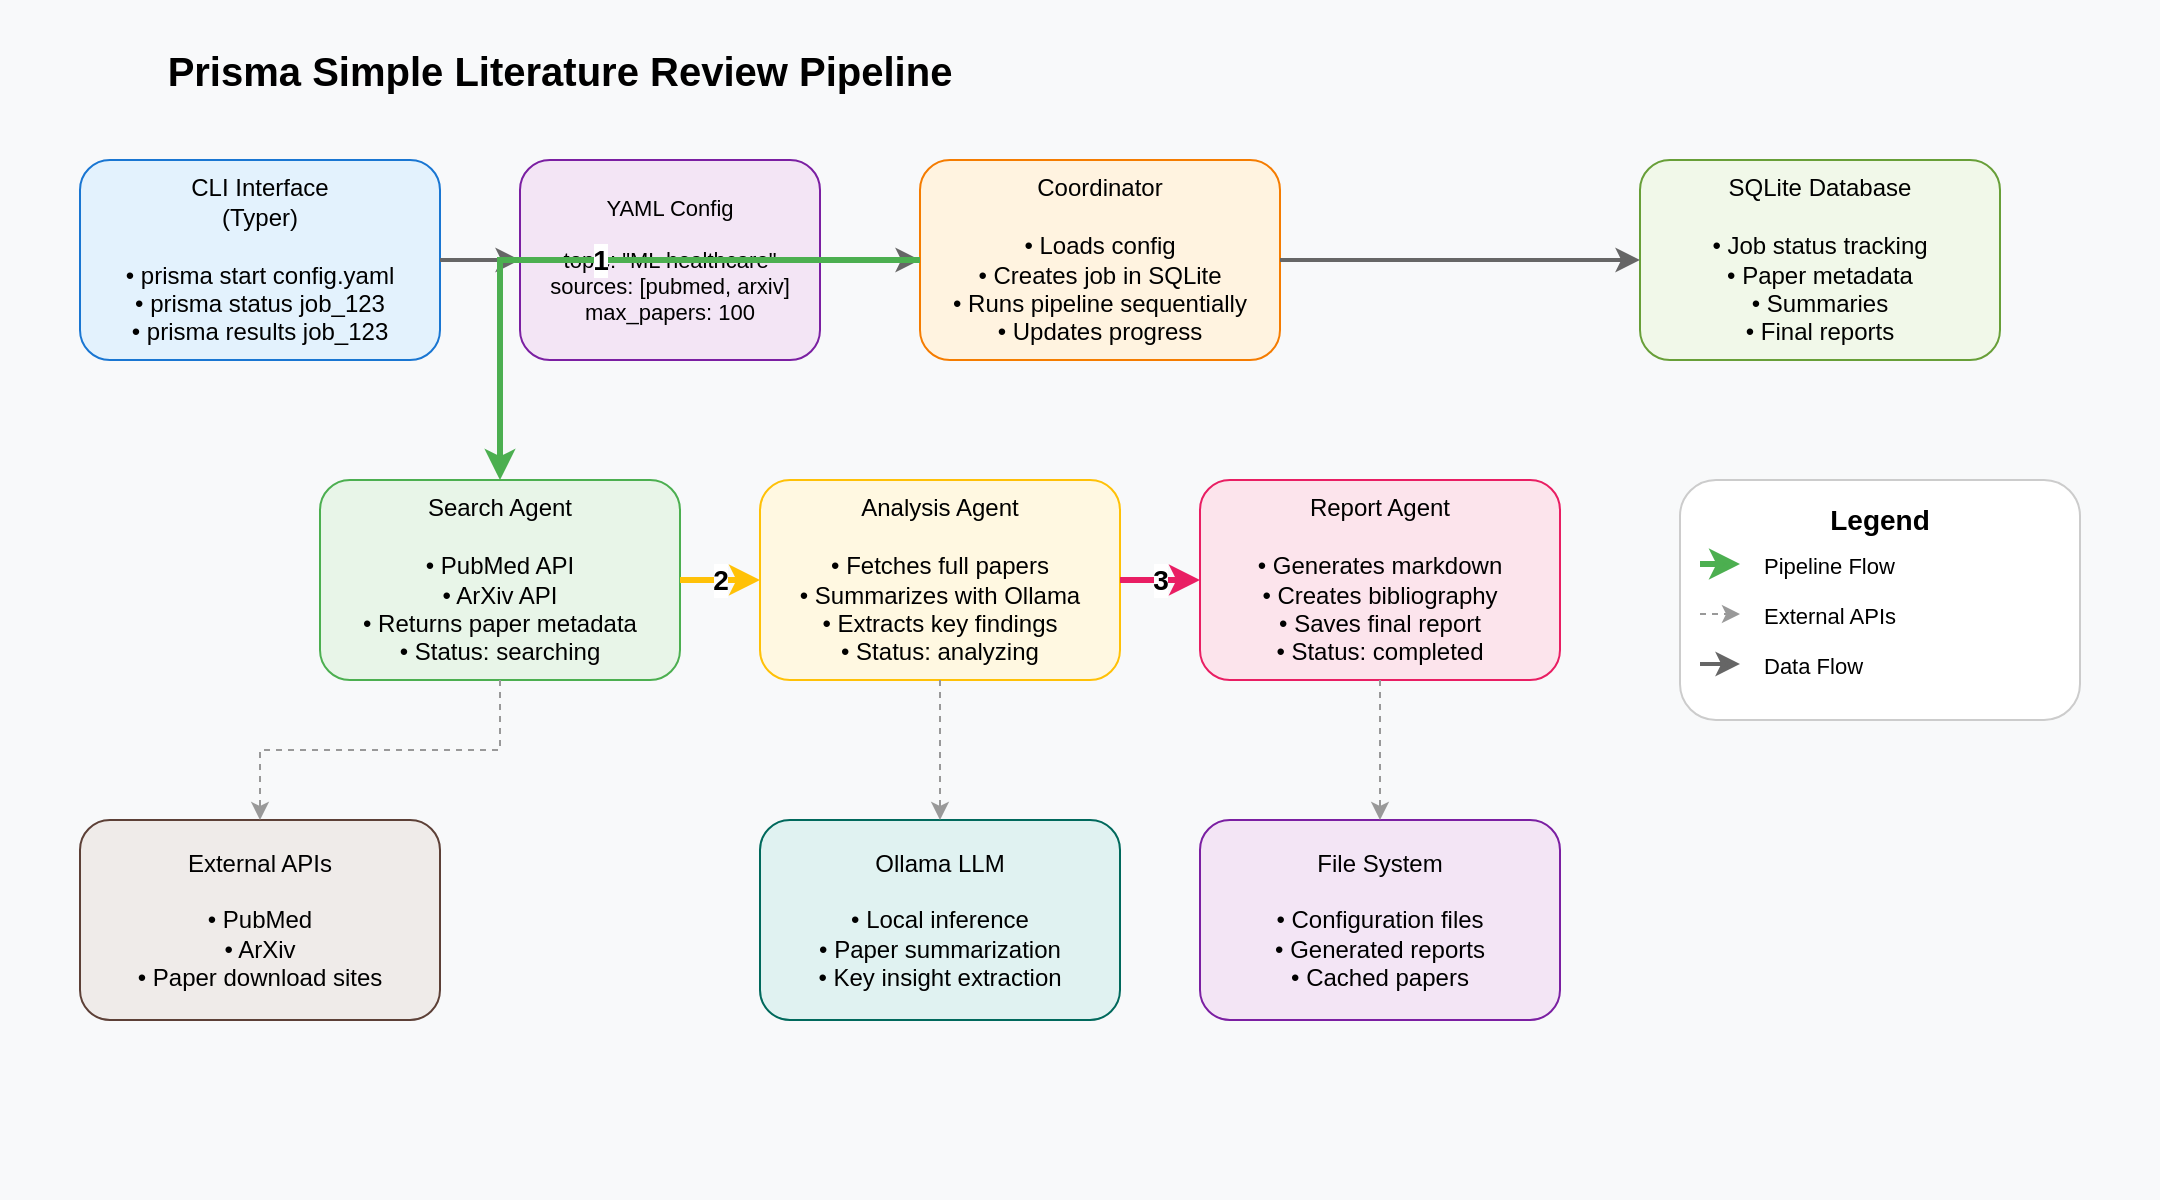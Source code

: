 <?xml version="1.0" encoding="UTF-8"?>
<mxfile version="24.7.7">
  <diagram name="Prisma Simple Pipeline" id="prisma-pipeline">
    <mxGraphModel dx="1422" dy="794" grid="1" gridSize="10" guides="1" tooltips="1" connect="1" arrows="1" fold="1" page="1" pageScale="1" pageWidth="1169" pageHeight="827" math="0" shadow="0">
      <root>
        <mxCell id="0" />
        <mxCell id="1" parent="0" />
        
        <!-- Background -->
        <mxCell id="bg" value="" style="rounded=0;whiteSpace=wrap;html=1;fillColor=#f8f9fa;strokeColor=none;" vertex="1" parent="1">
          <mxGeometry x="40" y="40" width="1080" height="600" as="geometry" />
        </mxCell>
        
        <!-- Title -->
        <mxCell id="title" value="Prisma Simple Literature Review Pipeline" style="text;html=1;align=center;verticalAlign=middle;whiteSpace=wrap;rounded=0;fontSize=20;fontStyle=1;fillColor=none;strokeColor=none;" vertex="1" parent="1">
          <mxGeometry x="60" y="60" width="520" height="30" as="geometry" />
        </mxCell>
        
        <!-- CLI Interface -->
        <mxCell id="cli" value="CLI Interface&#xa;(Typer)&#xa;&#xa;• prisma start config.yaml&#xa;• prisma status job_123&#xa;• prisma results job_123" style="rounded=1;whiteSpace=wrap;html=1;fillColor=#e3f2fd;strokeColor=#1976d2;fontSize=12;align=center;" vertex="1" parent="1">
          <mxGeometry x="80" y="120" width="180" height="100" as="geometry" />
        </mxCell>
        
        <!-- Configuration -->
        <mxCell id="config" value="YAML Config&#xa;&#xa;topic: &quot;ML healthcare&quot;&#xa;sources: [pubmed, arxiv]&#xa;max_papers: 100" style="rounded=1;whiteSpace=wrap;html=1;fillColor=#f3e5f5;strokeColor=#7b1fa2;fontSize=11;align=center;" vertex="1" parent="1">
          <mxGeometry x="300" y="120" width="150" height="100" as="geometry" />
        </mxCell>
        
        <!-- Coordinator -->
        <mxCell id="coordinator" value="Coordinator&#xa;&#xa;• Loads config&#xa;• Creates job in SQLite&#xa;• Runs pipeline sequentially&#xa;• Updates progress" style="rounded=1;whiteSpace=wrap;html=1;fillColor=#fff3e0;strokeColor=#f57c00;fontSize=12;align=center;" vertex="1" parent="1">
          <mxGeometry x="500" y="120" width="180" height="100" as="geometry" />
        </mxCell>
        
        <!-- Search Agent -->
        <mxCell id="search" value="Search Agent&#xa;&#xa;• PubMed API&#xa;• ArXiv API&#xa;• Returns paper metadata&#xa;• Status: searching" style="rounded=1;whiteSpace=wrap;html=1;fillColor=#e8f5e8;strokeColor=#4caf50;fontSize=12;align=center;" vertex="1" parent="1">
          <mxGeometry x="200" y="280" width="180" height="100" as="geometry" />
        </mxCell>
        
        <!-- Analysis Agent -->
        <mxCell id="analysis" value="Analysis Agent&#xa;&#xa;• Fetches full papers&#xa;• Summarizes with Ollama&#xa;• Extracts key findings&#xa;• Status: analyzing" style="rounded=1;whiteSpace=wrap;html=1;fillColor=#fff8e1;strokeColor=#ffc107;fontSize=12;align=center;" vertex="1" parent="1">
          <mxGeometry x="420" y="280" width="180" height="100" as="geometry" />
        </mxCell>
        
        <!-- Report Agent -->
        <mxCell id="report" value="Report Agent&#xa;&#xa;• Generates markdown&#xa;• Creates bibliography&#xa;• Saves final report&#xa;• Status: completed" style="rounded=1;whiteSpace=wrap;html=1;fillColor=#fce4ec;strokeColor=#e91e63;fontSize=12;align=center;" vertex="1" parent="1">
          <mxGeometry x="640" y="280" width="180" height="100" as="geometry" />
        </mxCell>
        
        <!-- SQLite Database -->
        <mxCell id="database" value="SQLite Database&#xa;&#xa;• Job status tracking&#xa;• Paper metadata&#xa;• Summaries&#xa;• Final reports" style="rounded=1;whiteSpace=wrap;html=1;fillColor=#f1f8e9;strokeColor=#689f38;fontSize=12;align=center;" vertex="1" parent="1">
          <mxGeometry x="860" y="120" width="180" height="100" as="geometry" />
        </mxCell>
        
        <!-- External APIs -->
        <mxCell id="apis" value="External APIs&#xa;&#xa;• PubMed&#xa;• ArXiv&#xa;• Paper download sites" style="rounded=1;whiteSpace=wrap;html=1;fillColor=#efebe9;strokeColor=#5d4037;fontSize=12;align=center;" vertex="1" parent="1">
          <mxGeometry x="80" y="450" width="180" height="100" as="geometry" />
        </mxCell>
        
        <!-- Ollama LLM -->
        <mxCell id="ollama" value="Ollama LLM&#xa;&#xa;• Local inference&#xa;• Paper summarization&#xa;• Key insight extraction" style="rounded=1;whiteSpace=wrap;html=1;fillColor=#e0f2f1;strokeColor=#00695c;fontSize=12;align=center;" vertex="1" parent="1">
          <mxGeometry x="420" y="450" width="180" height="100" as="geometry" />
        </mxCell>
        
        <!-- File System -->
        <mxCell id="files" value="File System&#xa;&#xa;• Configuration files&#xa;• Generated reports&#xa;• Cached papers" style="rounded=1;whiteSpace=wrap;html=1;fillColor=#f3e5f5;strokeColor=#7b1fa2;fontSize=12;align=center;" vertex="1" parent="1">
          <mxGeometry x="640" y="450" width="180" height="100" as="geometry" />
        </mxCell>
        
        <!-- Flow Arrows -->
        <!-- CLI to Config -->
        <mxCell id="cli-to-config" value="" style="edgeStyle=orthogonalEdgeStyle;rounded=0;orthogonalLoop=1;jettySize=auto;html=1;strokeWidth=2;strokeColor=#666666;" edge="1" parent="1" source="cli" target="config">
          <mxGeometry relative="1" as="geometry" />
        </mxCell>
        
        <!-- Config to Coordinator -->
        <mxCell id="config-to-coordinator" value="" style="edgeStyle=orthogonalEdgeStyle;rounded=0;orthogonalLoop=1;jettySize=auto;html=1;strokeWidth=2;strokeColor=#666666;" edge="1" parent="1" source="config" target="coordinator">
          <mxGeometry relative="1" as="geometry" />
        </mxCell>
        
        <!-- Coordinator to Database -->
        <mxCell id="coordinator-to-db" value="" style="edgeStyle=orthogonalEdgeStyle;rounded=0;orthogonalLoop=1;jettySize=auto;html=1;strokeWidth=2;strokeColor=#666666;" edge="1" parent="1" source="coordinator" target="database">
          <mxGeometry relative="1" as="geometry" />
        </mxCell>
        
        <!-- Pipeline Flow: Search -> Analysis -> Report -->
        <mxCell id="coordinator-to-search" value="1" style="edgeStyle=orthogonalEdgeStyle;rounded=0;orthogonalLoop=1;jettySize=auto;html=1;strokeWidth=3;strokeColor=#4caf50;fontSize=14;fontStyle=1;" edge="1" parent="1" source="coordinator" target="search">
          <mxGeometry relative="1" as="geometry" />
        </mxCell>
        
        <mxCell id="search-to-analysis" value="2" style="edgeStyle=orthogonalEdgeStyle;rounded=0;orthogonalLoop=1;jettySize=auto;html=1;strokeWidth=3;strokeColor=#ffc107;fontSize=14;fontStyle=1;" edge="1" parent="1" source="search" target="analysis">
          <mxGeometry relative="1" as="geometry" />
        </mxCell>
        
        <mxCell id="analysis-to-report" value="3" style="edgeStyle=orthogonalEdgeStyle;rounded=0;orthogonalLoop=1;jettySize=auto;html=1;strokeWidth=3;strokeColor=#e91e63;fontSize=14;fontStyle=1;" edge="1" parent="1" source="analysis" target="report">
          <mxGeometry relative="1" as="geometry" />
        </mxCell>
        
        <!-- External connections -->
        <mxCell id="search-to-apis" value="" style="edgeStyle=orthogonalEdgeStyle;rounded=0;orthogonalLoop=1;jettySize=auto;html=1;strokeWidth=1;strokeColor=#999999;dashed=1;" edge="1" parent="1" source="search" target="apis">
          <mxGeometry relative="1" as="geometry" />
        </mxCell>
        
        <mxCell id="analysis-to-ollama" value="" style="edgeStyle=orthogonalEdgeStyle;rounded=0;orthogonalLoop=1;jettySize=auto;html=1;strokeWidth=1;strokeColor=#999999;dashed=1;" edge="1" parent="1" source="analysis" target="ollama">
          <mxGeometry relative="1" as="geometry" />
        </mxCell>
        
        <mxCell id="report-to-files" value="" style="edgeStyle=orthogonalEdgeStyle;rounded=0;orthogonalLoop=1;jettySize=auto;html=1;strokeWidth=1;strokeColor=#999999;dashed=1;" edge="1" parent="1" source="report" target="files">
          <mxGeometry relative="1" as="geometry" />
        </mxCell>
        
        <!-- Legend -->
        <mxCell id="legend-bg" value="" style="rounded=1;whiteSpace=wrap;html=1;fillColor=#ffffff;strokeColor=#cccccc;" vertex="1" parent="1">
          <mxGeometry x="880" y="280" width="200" height="120" as="geometry" />
        </mxCell>
        
        <mxCell id="legend-title" value="Legend" style="text;html=1;align=center;verticalAlign=middle;whiteSpace=wrap;rounded=0;fontSize=14;fontStyle=1;" vertex="1" parent="1">
          <mxGeometry x="930" y="290" width="100" height="20" as="geometry" />
        </mxCell>
        
        <mxCell id="legend-pipeline" value="Pipeline Flow" style="text;html=1;align=left;verticalAlign=middle;whiteSpace=wrap;rounded=0;fontSize=11;" vertex="1" parent="1">
          <mxGeometry x="920" y="315" width="100" height="15" as="geometry" />
        </mxCell>
        
        <mxCell id="legend-pipeline-line" value="" style="edgeStyle=none;rounded=0;html=1;strokeWidth=3;strokeColor=#4caf50;" edge="1" parent="1">
          <mxGeometry relative="1" as="geometry">
            <mxPoint x="890" y="322" as="sourcePoint" />
            <mxPoint x="910" y="322" as="targetPoint" />
          </mxGeometry>
        </mxCell>
        
        <mxCell id="legend-external" value="External APIs" style="text;html=1;align=left;verticalAlign=middle;whiteSpace=wrap;rounded=0;fontSize=11;" vertex="1" parent="1">
          <mxGeometry x="920" y="340" width="100" height="15" as="geometry" />
        </mxCell>
        
        <mxCell id="legend-external-line" value="" style="edgeStyle=none;rounded=0;html=1;strokeWidth=1;strokeColor=#999999;dashed=1;" edge="1" parent="1">
          <mxGeometry relative="1" as="geometry">
            <mxPoint x="890" y="347" as="sourcePoint" />
            <mxPoint x="910" y="347" as="targetPoint" />
          </mxGeometry>
        </mxCell>
        
        <mxCell id="legend-data" value="Data Flow" style="text;html=1;align=left;verticalAlign=middle;whiteSpace=wrap;rounded=0;fontSize=11;" vertex="1" parent="1">
          <mxGeometry x="920" y="365" width="100" height="15" as="geometry" />
        </mxCell>
        
        <mxCell id="legend-data-line" value="" style="edgeStyle=none;rounded=0;html=1;strokeWidth=2;strokeColor=#666666;" edge="1" parent="1">
          <mxGeometry relative="1" as="geometry">
            <mxPoint x="890" y="372" as="sourcePoint" />
            <mxPoint x="910" y="372" as="targetPoint" />
          </mxGeometry>
        </mxCell>
        
      </root>
    </mxGraphModel>
  </diagram>
</mxfile>